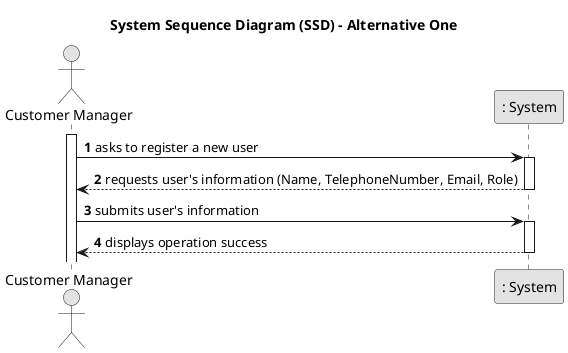 @startuml
skinparam monochrome true
skinparam packageStyle rectangle
skinparam shadowing false

title System Sequence Diagram (SSD) - Alternative One

autonumber

actor "Customer Manager" as CM
participant ": System" as System

activate CM

    CM -> System : asks to register a new user
    activate System

       System --> CM : requests user's information (Name, TelephoneNumber, Email, Role)
    deactivate System

    CM -> System : submits user's information
    activate System

        System --> CM : displays operation success
        deactivate System

@enduml